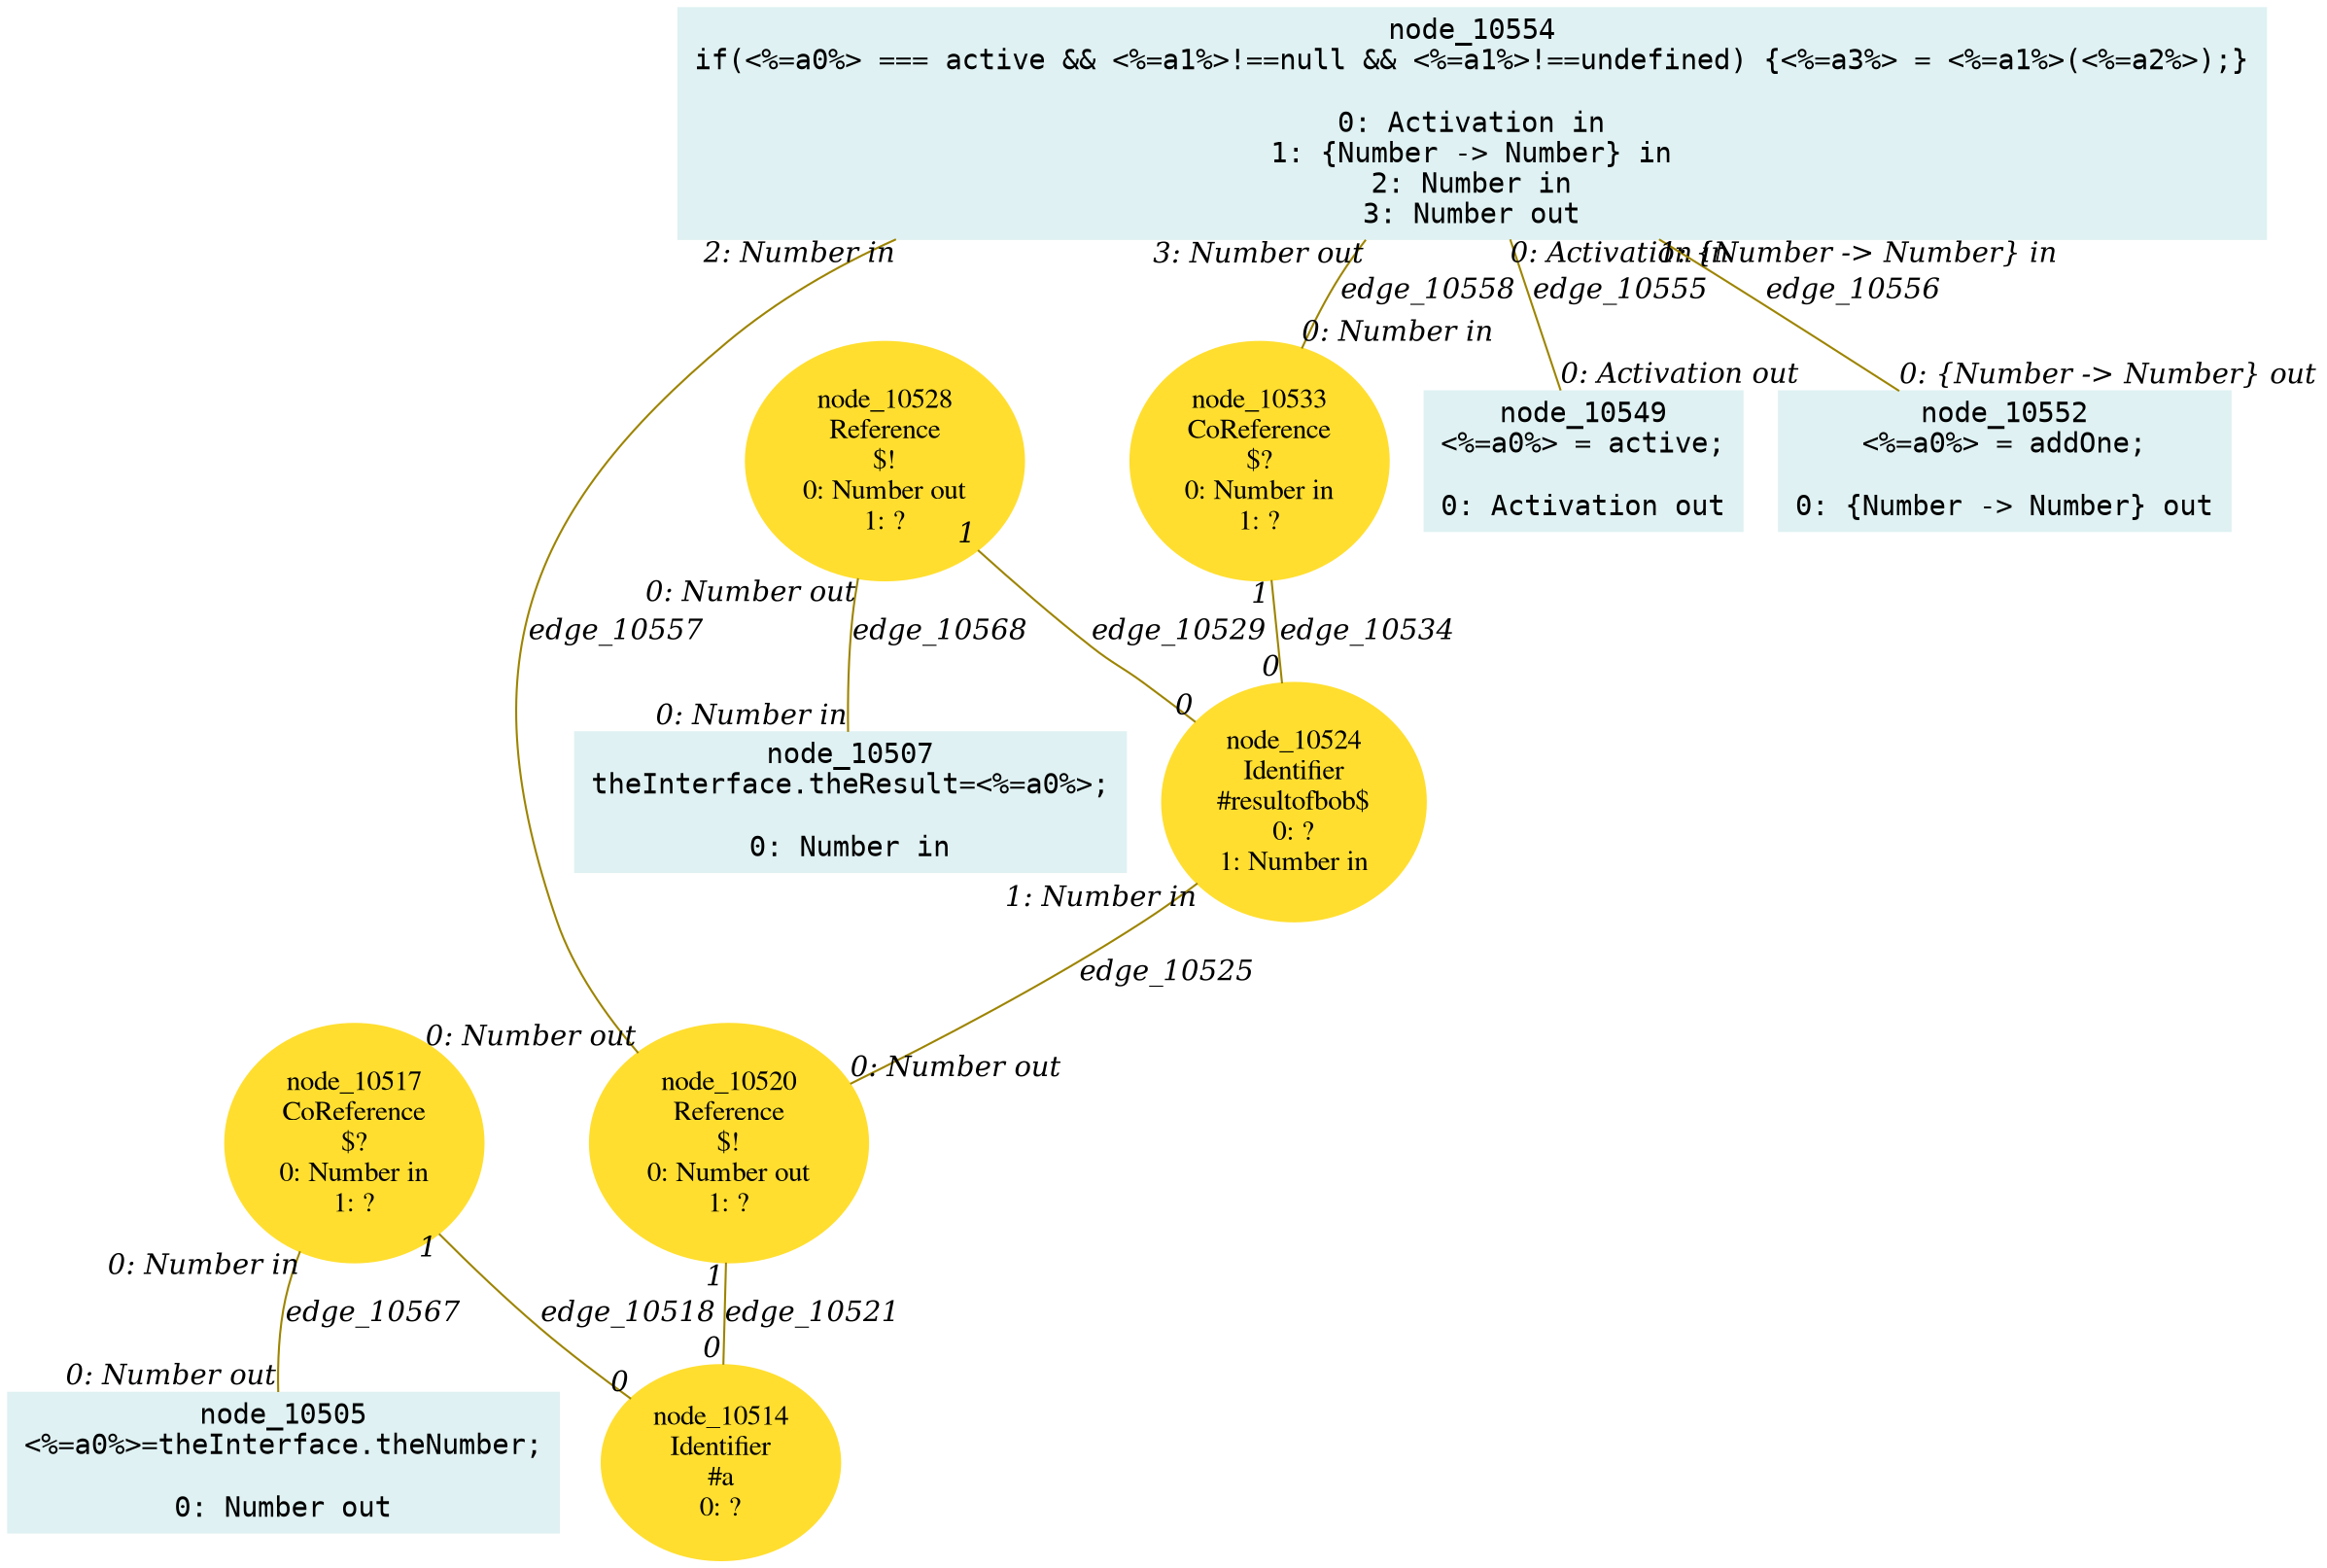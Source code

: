 digraph g{node_10505 [shape="box", style="filled", color="#dff1f2", fontname="Courier", label="node_10505
<%=a0%>=theInterface.theNumber;

0: Number out" ]
node_10507 [shape="box", style="filled", color="#dff1f2", fontname="Courier", label="node_10507
theInterface.theResult=<%=a0%>;

0: Number in" ]
node_10514 [shape="ellipse", style="filled", color="#ffde2f", fontname="Times", label="node_10514
Identifier
#a
0: ?" ]
node_10517 [shape="ellipse", style="filled", color="#ffde2f", fontname="Times", label="node_10517
CoReference
$?
0: Number in
1: ?" ]
node_10520 [shape="ellipse", style="filled", color="#ffde2f", fontname="Times", label="node_10520
Reference
$!
0: Number out
1: ?" ]
node_10524 [shape="ellipse", style="filled", color="#ffde2f", fontname="Times", label="node_10524
Identifier
#resultofbob$
0: ?
1: Number in" ]
node_10528 [shape="ellipse", style="filled", color="#ffde2f", fontname="Times", label="node_10528
Reference
$!
0: Number out
1: ?" ]
node_10533 [shape="ellipse", style="filled", color="#ffde2f", fontname="Times", label="node_10533
CoReference
$?
0: Number in
1: ?" ]
node_10549 [shape="box", style="filled", color="#dff1f2", fontname="Courier", label="node_10549
<%=a0%> = active;

0: Activation out" ]
node_10552 [shape="box", style="filled", color="#dff1f2", fontname="Courier", label="node_10552
<%=a0%> = addOne;

0: {Number -> Number} out" ]
node_10554 [shape="box", style="filled", color="#dff1f2", fontname="Courier", label="node_10554
if(<%=a0%> === active && <%=a1%>!==null && <%=a1%>!==undefined) {<%=a3%> = <%=a1%>(<%=a2%>);}

0: Activation in
1: {Number -> Number} in
2: Number in
3: Number out" ]
node_10517 -> node_10514 [dir=none, arrowHead=none, fontname="Times-Italic", arrowsize=1, color="#9d8400", label="edge_10518",  headlabel="0", taillabel="1" ]
node_10520 -> node_10514 [dir=none, arrowHead=none, fontname="Times-Italic", arrowsize=1, color="#9d8400", label="edge_10521",  headlabel="0", taillabel="1" ]
node_10524 -> node_10520 [dir=none, arrowHead=none, fontname="Times-Italic", arrowsize=1, color="#9d8400", label="edge_10525",  headlabel="0: Number out", taillabel="1: Number in" ]
node_10528 -> node_10524 [dir=none, arrowHead=none, fontname="Times-Italic", arrowsize=1, color="#9d8400", label="edge_10529",  headlabel="0", taillabel="1" ]
node_10533 -> node_10524 [dir=none, arrowHead=none, fontname="Times-Italic", arrowsize=1, color="#9d8400", label="edge_10534",  headlabel="0", taillabel="1" ]
node_10554 -> node_10549 [dir=none, arrowHead=none, fontname="Times-Italic", arrowsize=1, color="#9d8400", label="edge_10555",  headlabel="0: Activation out", taillabel="0: Activation in" ]
node_10554 -> node_10552 [dir=none, arrowHead=none, fontname="Times-Italic", arrowsize=1, color="#9d8400", label="edge_10556",  headlabel="0: {Number -> Number} out", taillabel="1: {Number -> Number} in" ]
node_10554 -> node_10520 [dir=none, arrowHead=none, fontname="Times-Italic", arrowsize=1, color="#9d8400", label="edge_10557",  headlabel="0: Number out", taillabel="2: Number in" ]
node_10554 -> node_10533 [dir=none, arrowHead=none, fontname="Times-Italic", arrowsize=1, color="#9d8400", label="edge_10558",  headlabel="0: Number in", taillabel="3: Number out" ]
node_10517 -> node_10505 [dir=none, arrowHead=none, fontname="Times-Italic", arrowsize=1, color="#9d8400", label="edge_10567",  headlabel="0: Number out", taillabel="0: Number in" ]
node_10528 -> node_10507 [dir=none, arrowHead=none, fontname="Times-Italic", arrowsize=1, color="#9d8400", label="edge_10568",  headlabel="0: Number in", taillabel="0: Number out" ]
}